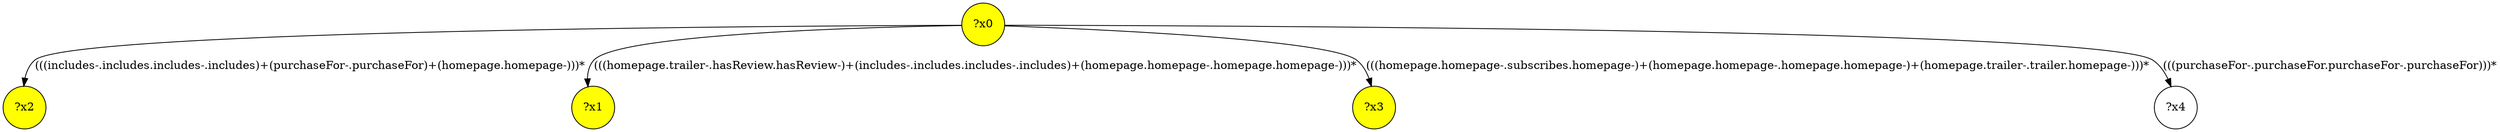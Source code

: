 digraph g {
	x0 [fillcolor="yellow", style="filled," shape=circle, label="?x0"];
	x2 [fillcolor="yellow", style="filled," shape=circle, label="?x2"];
	x1 [fillcolor="yellow", style="filled," shape=circle, label="?x1"];
	x3 [fillcolor="yellow", style="filled," shape=circle, label="?x3"];
	x0 -> x1 [label="(((homepage.trailer-.hasReview.hasReview-)+(includes-.includes.includes-.includes)+(homepage.homepage-.homepage.homepage-)))*"];
	x0 -> x2 [label="(((includes-.includes.includes-.includes)+(purchaseFor-.purchaseFor)+(homepage.homepage-)))*"];
	x0 -> x3 [label="(((homepage.homepage-.subscribes.homepage-)+(homepage.homepage-.homepage.homepage-)+(homepage.trailer-.trailer.homepage-)))*"];
	x4 [shape=circle, label="?x4"];
	x0 -> x4 [label="(((purchaseFor-.purchaseFor.purchaseFor-.purchaseFor)))*"];
}
